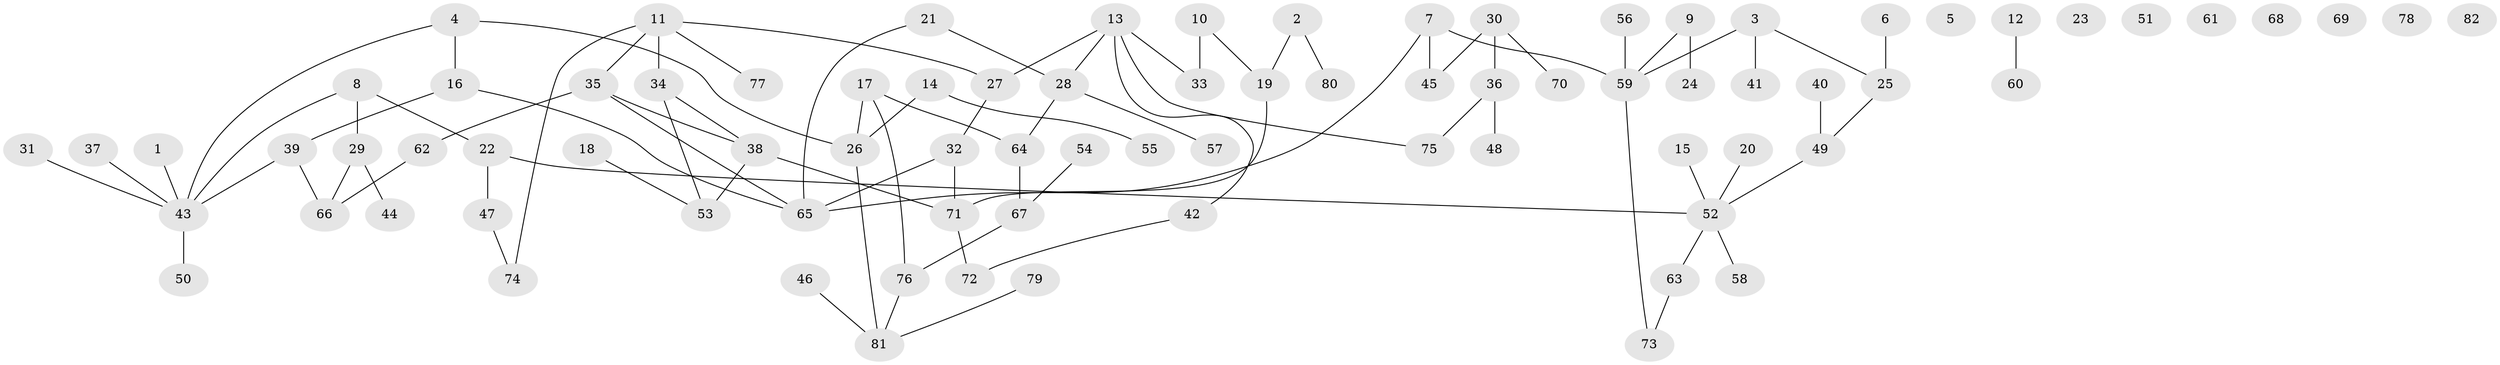 // Generated by graph-tools (version 1.1) at 2025/40/03/09/25 04:40:36]
// undirected, 82 vertices, 89 edges
graph export_dot {
graph [start="1"]
  node [color=gray90,style=filled];
  1;
  2;
  3;
  4;
  5;
  6;
  7;
  8;
  9;
  10;
  11;
  12;
  13;
  14;
  15;
  16;
  17;
  18;
  19;
  20;
  21;
  22;
  23;
  24;
  25;
  26;
  27;
  28;
  29;
  30;
  31;
  32;
  33;
  34;
  35;
  36;
  37;
  38;
  39;
  40;
  41;
  42;
  43;
  44;
  45;
  46;
  47;
  48;
  49;
  50;
  51;
  52;
  53;
  54;
  55;
  56;
  57;
  58;
  59;
  60;
  61;
  62;
  63;
  64;
  65;
  66;
  67;
  68;
  69;
  70;
  71;
  72;
  73;
  74;
  75;
  76;
  77;
  78;
  79;
  80;
  81;
  82;
  1 -- 43;
  2 -- 19;
  2 -- 80;
  3 -- 25;
  3 -- 41;
  3 -- 59;
  4 -- 16;
  4 -- 26;
  4 -- 43;
  6 -- 25;
  7 -- 45;
  7 -- 59;
  7 -- 65;
  8 -- 22;
  8 -- 29;
  8 -- 43;
  9 -- 24;
  9 -- 59;
  10 -- 19;
  10 -- 33;
  11 -- 27;
  11 -- 34;
  11 -- 35;
  11 -- 74;
  11 -- 77;
  12 -- 60;
  13 -- 27;
  13 -- 28;
  13 -- 33;
  13 -- 42;
  13 -- 75;
  14 -- 26;
  14 -- 55;
  15 -- 52;
  16 -- 39;
  16 -- 65;
  17 -- 26;
  17 -- 64;
  17 -- 76;
  18 -- 53;
  19 -- 71;
  20 -- 52;
  21 -- 28;
  21 -- 65;
  22 -- 47;
  22 -- 52;
  25 -- 49;
  26 -- 81;
  27 -- 32;
  28 -- 57;
  28 -- 64;
  29 -- 44;
  29 -- 66;
  30 -- 36;
  30 -- 45;
  30 -- 70;
  31 -- 43;
  32 -- 65;
  32 -- 71;
  34 -- 38;
  34 -- 53;
  35 -- 38;
  35 -- 62;
  35 -- 65;
  36 -- 48;
  36 -- 75;
  37 -- 43;
  38 -- 53;
  38 -- 71;
  39 -- 43;
  39 -- 66;
  40 -- 49;
  42 -- 72;
  43 -- 50;
  46 -- 81;
  47 -- 74;
  49 -- 52;
  52 -- 58;
  52 -- 63;
  54 -- 67;
  56 -- 59;
  59 -- 73;
  62 -- 66;
  63 -- 73;
  64 -- 67;
  67 -- 76;
  71 -- 72;
  76 -- 81;
  79 -- 81;
}
